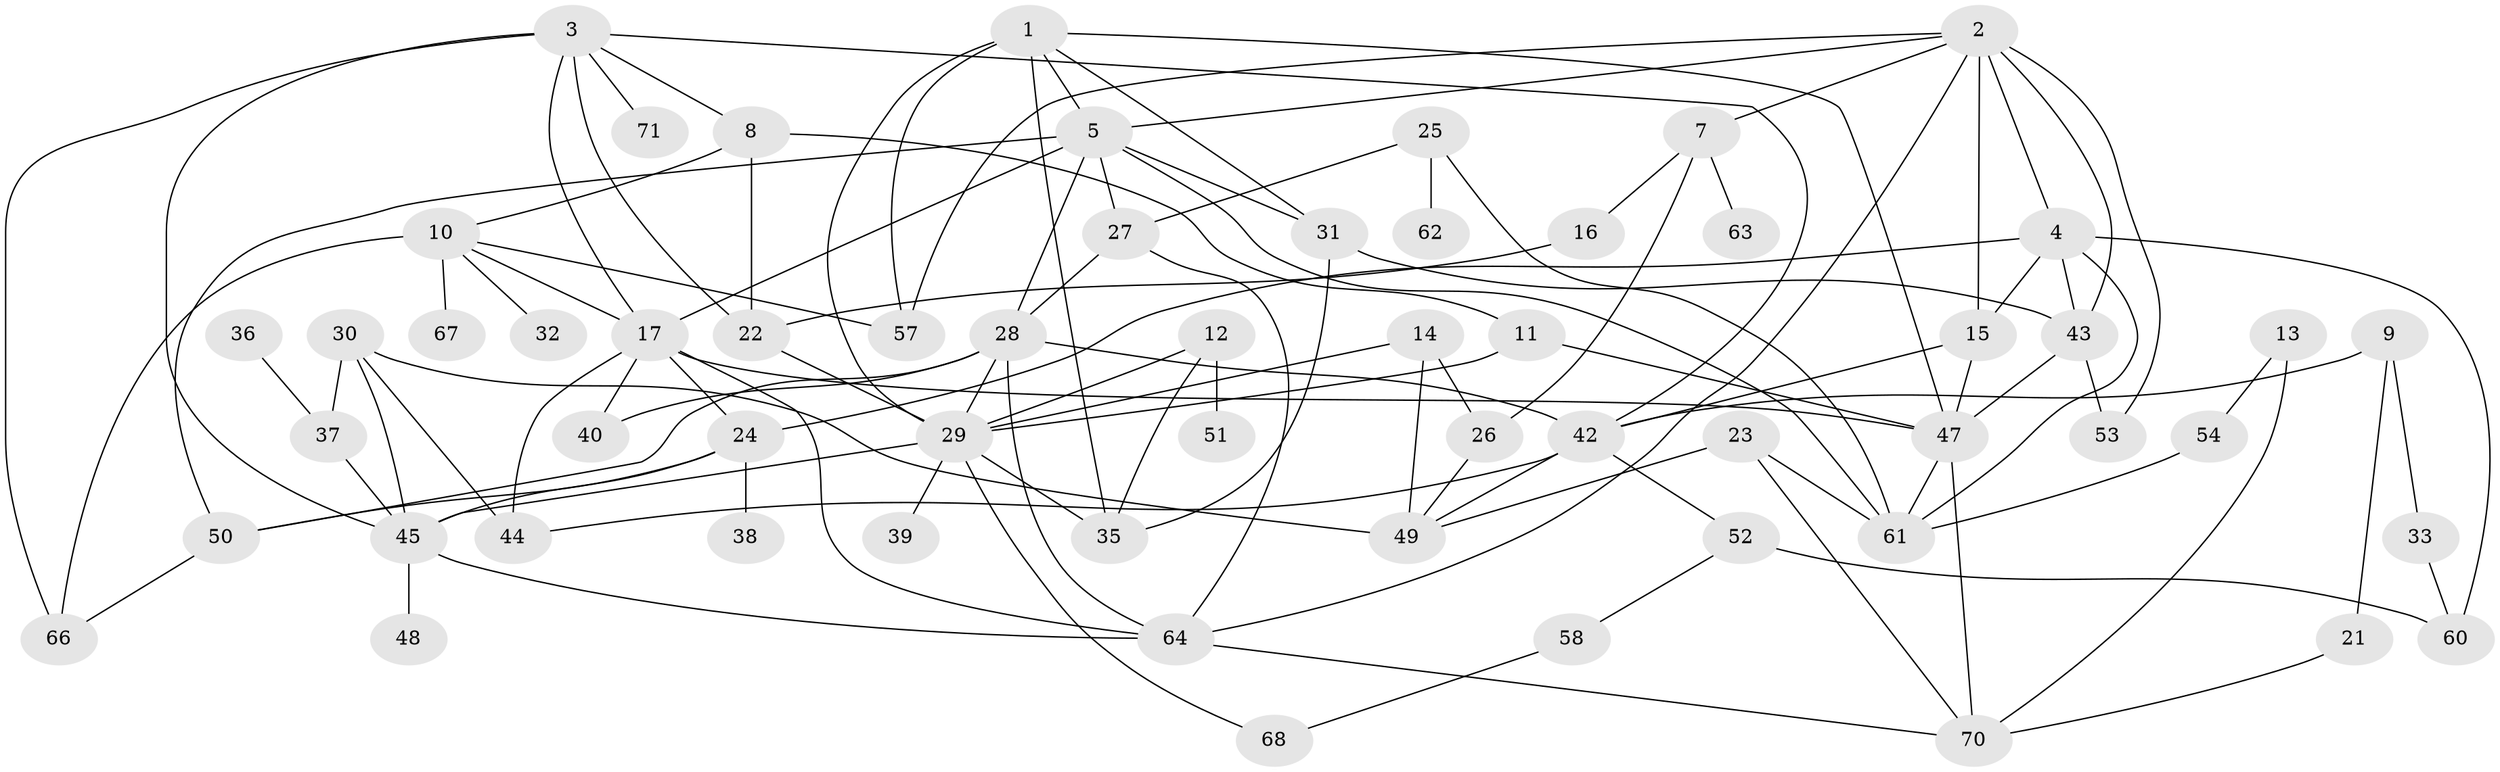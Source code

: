 // original degree distribution, {2: 0.23943661971830985, 4: 0.16901408450704225, 5: 0.07746478873239436, 3: 0.19014084507042253, 1: 0.19014084507042253, 0: 0.06338028169014084, 6: 0.04929577464788732, 11: 0.007042253521126761, 7: 0.014084507042253521}
// Generated by graph-tools (version 1.1) at 2025/33/03/09/25 02:33:30]
// undirected, 59 vertices, 111 edges
graph export_dot {
graph [start="1"]
  node [color=gray90,style=filled];
  1;
  2;
  3;
  4;
  5;
  7;
  8;
  9;
  10;
  11;
  12;
  13;
  14;
  15;
  16;
  17;
  21;
  22;
  23;
  24;
  25;
  26;
  27;
  28;
  29;
  30;
  31;
  32;
  33;
  35;
  36;
  37;
  38;
  39;
  40;
  42;
  43;
  44;
  45;
  47;
  48;
  49;
  50;
  51;
  52;
  53;
  54;
  57;
  58;
  60;
  61;
  62;
  63;
  64;
  66;
  67;
  68;
  70;
  71;
  1 -- 5 [weight=1.0];
  1 -- 29 [weight=1.0];
  1 -- 31 [weight=1.0];
  1 -- 35 [weight=1.0];
  1 -- 47 [weight=1.0];
  1 -- 57 [weight=1.0];
  2 -- 4 [weight=2.0];
  2 -- 5 [weight=1.0];
  2 -- 7 [weight=1.0];
  2 -- 15 [weight=1.0];
  2 -- 43 [weight=1.0];
  2 -- 53 [weight=1.0];
  2 -- 57 [weight=1.0];
  2 -- 64 [weight=1.0];
  3 -- 8 [weight=1.0];
  3 -- 17 [weight=2.0];
  3 -- 22 [weight=2.0];
  3 -- 42 [weight=1.0];
  3 -- 45 [weight=1.0];
  3 -- 66 [weight=1.0];
  3 -- 71 [weight=1.0];
  4 -- 15 [weight=1.0];
  4 -- 24 [weight=1.0];
  4 -- 43 [weight=1.0];
  4 -- 60 [weight=1.0];
  4 -- 61 [weight=1.0];
  5 -- 17 [weight=1.0];
  5 -- 27 [weight=1.0];
  5 -- 28 [weight=1.0];
  5 -- 31 [weight=1.0];
  5 -- 50 [weight=1.0];
  5 -- 61 [weight=1.0];
  7 -- 16 [weight=1.0];
  7 -- 26 [weight=1.0];
  7 -- 63 [weight=1.0];
  8 -- 10 [weight=1.0];
  8 -- 11 [weight=1.0];
  8 -- 22 [weight=1.0];
  9 -- 21 [weight=1.0];
  9 -- 33 [weight=1.0];
  9 -- 42 [weight=1.0];
  10 -- 17 [weight=2.0];
  10 -- 32 [weight=1.0];
  10 -- 57 [weight=1.0];
  10 -- 66 [weight=1.0];
  10 -- 67 [weight=1.0];
  11 -- 29 [weight=2.0];
  11 -- 47 [weight=1.0];
  12 -- 29 [weight=1.0];
  12 -- 35 [weight=1.0];
  12 -- 51 [weight=1.0];
  13 -- 54 [weight=1.0];
  13 -- 70 [weight=1.0];
  14 -- 26 [weight=1.0];
  14 -- 29 [weight=1.0];
  14 -- 49 [weight=3.0];
  15 -- 42 [weight=1.0];
  15 -- 47 [weight=1.0];
  16 -- 22 [weight=1.0];
  17 -- 24 [weight=1.0];
  17 -- 40 [weight=1.0];
  17 -- 44 [weight=1.0];
  17 -- 47 [weight=1.0];
  17 -- 64 [weight=1.0];
  21 -- 70 [weight=1.0];
  22 -- 29 [weight=1.0];
  23 -- 49 [weight=1.0];
  23 -- 61 [weight=1.0];
  23 -- 70 [weight=1.0];
  24 -- 38 [weight=1.0];
  24 -- 45 [weight=1.0];
  24 -- 50 [weight=1.0];
  25 -- 27 [weight=1.0];
  25 -- 61 [weight=1.0];
  25 -- 62 [weight=1.0];
  26 -- 49 [weight=1.0];
  27 -- 28 [weight=1.0];
  27 -- 64 [weight=1.0];
  28 -- 29 [weight=4.0];
  28 -- 40 [weight=1.0];
  28 -- 42 [weight=1.0];
  28 -- 50 [weight=1.0];
  28 -- 64 [weight=1.0];
  29 -- 35 [weight=4.0];
  29 -- 39 [weight=1.0];
  29 -- 45 [weight=2.0];
  29 -- 68 [weight=1.0];
  30 -- 37 [weight=1.0];
  30 -- 44 [weight=1.0];
  30 -- 45 [weight=1.0];
  30 -- 49 [weight=1.0];
  31 -- 35 [weight=1.0];
  31 -- 43 [weight=1.0];
  33 -- 60 [weight=1.0];
  36 -- 37 [weight=2.0];
  37 -- 45 [weight=2.0];
  42 -- 44 [weight=1.0];
  42 -- 49 [weight=1.0];
  42 -- 52 [weight=1.0];
  43 -- 47 [weight=1.0];
  43 -- 53 [weight=1.0];
  45 -- 48 [weight=1.0];
  45 -- 64 [weight=1.0];
  47 -- 61 [weight=1.0];
  47 -- 70 [weight=1.0];
  50 -- 66 [weight=1.0];
  52 -- 58 [weight=1.0];
  52 -- 60 [weight=1.0];
  54 -- 61 [weight=1.0];
  58 -- 68 [weight=1.0];
  64 -- 70 [weight=1.0];
}
